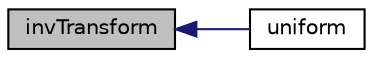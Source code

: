digraph "invTransform"
{
  bgcolor="transparent";
  edge [fontname="Helvetica",fontsize="10",labelfontname="Helvetica",labelfontsize="10"];
  node [fontname="Helvetica",fontsize="10",shape=record];
  rankdir="LR";
  Node675 [label="invTransform",height=0.2,width=0.4,color="black", fillcolor="grey75", style="filled", fontcolor="black"];
  Node675 -> Node676 [dir="back",color="midnightblue",fontsize="10",style="solid",fontname="Helvetica"];
  Node676 [label="uniform",height=0.2,width=0.4,color="black",URL="$a26125.html#a07776dba5bdac153fd054c4e6b1d5a3b",tooltip="Return true if the rotation tensor is uniform. "];
}
